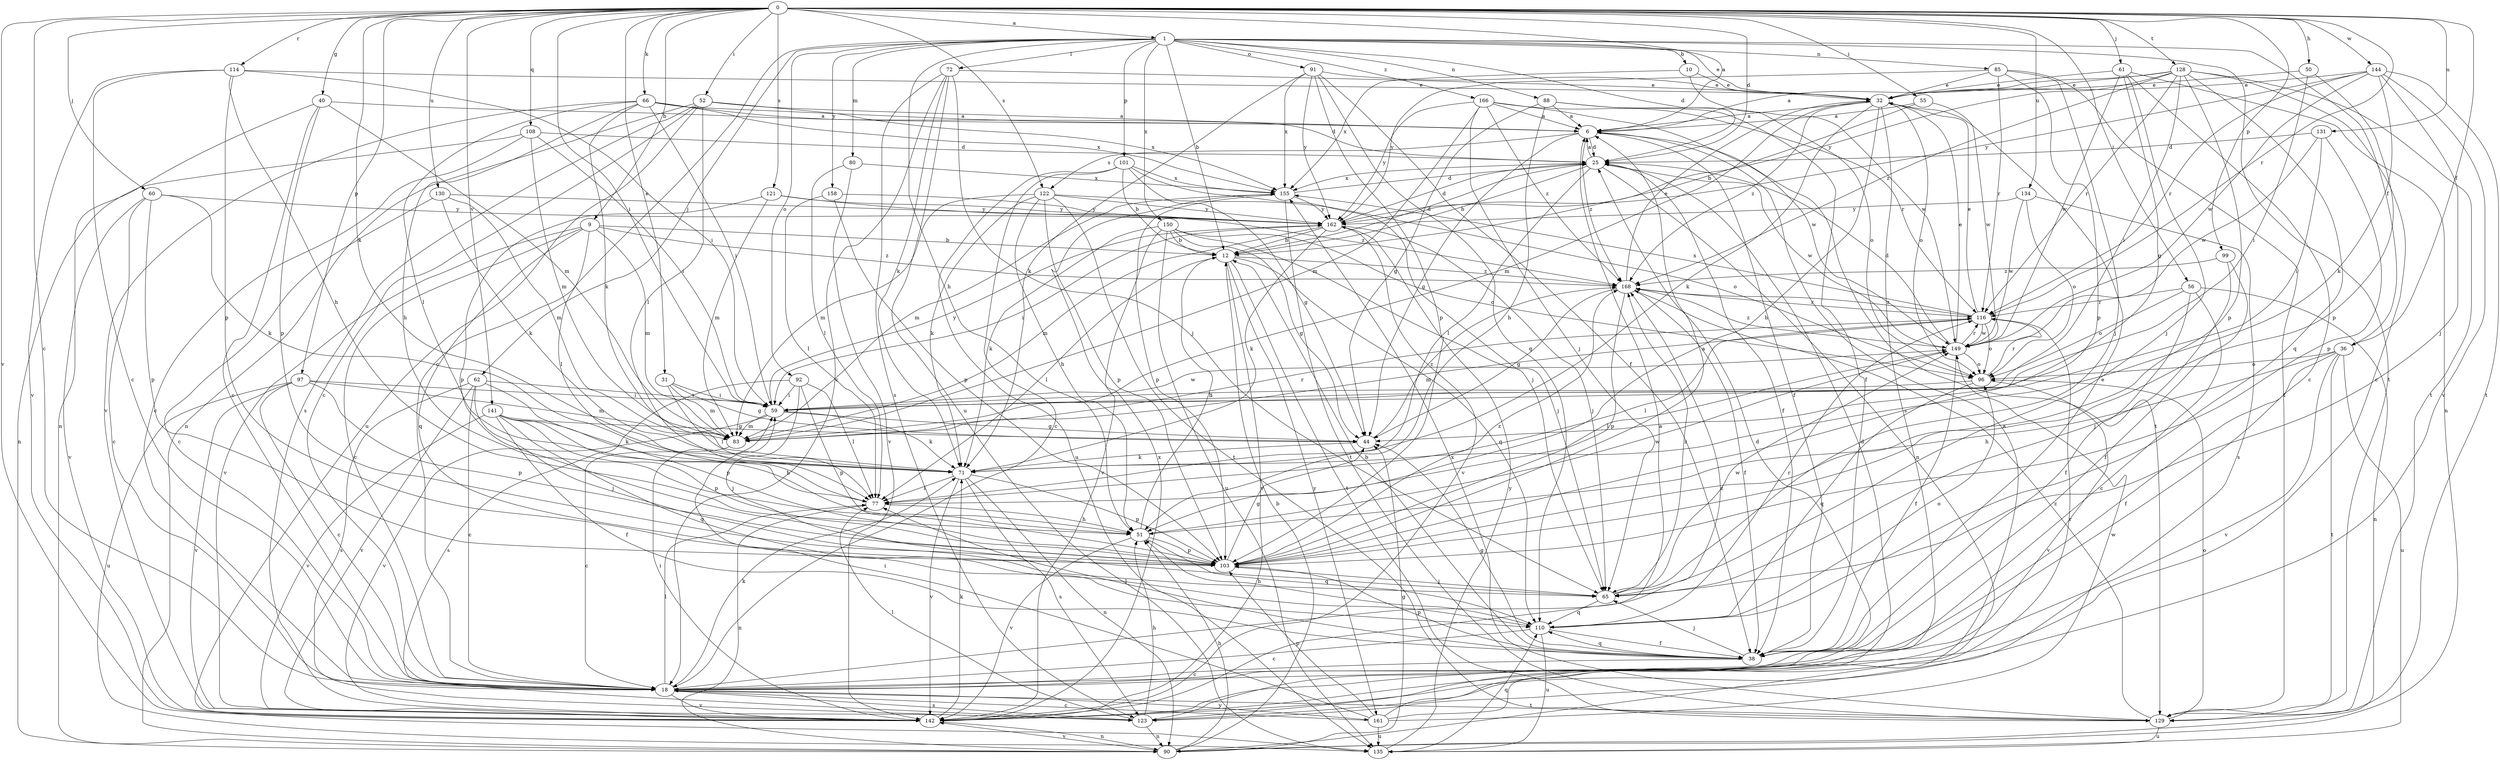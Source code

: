 strict digraph  {
0;
1;
6;
9;
10;
12;
18;
25;
31;
32;
36;
38;
40;
44;
50;
51;
52;
55;
56;
59;
60;
61;
62;
65;
66;
71;
72;
77;
80;
83;
85;
88;
90;
91;
92;
96;
97;
99;
101;
103;
108;
110;
114;
116;
121;
122;
123;
128;
129;
130;
131;
134;
135;
141;
142;
144;
149;
150;
155;
158;
161;
162;
166;
168;
0 -> 1  [label=a];
0 -> 6  [label=a];
0 -> 9  [label=b];
0 -> 18  [label=c];
0 -> 25  [label=d];
0 -> 31  [label=e];
0 -> 36  [label=f];
0 -> 40  [label=g];
0 -> 50  [label=h];
0 -> 52  [label=i];
0 -> 55  [label=i];
0 -> 56  [label=i];
0 -> 59  [label=i];
0 -> 60  [label=j];
0 -> 61  [label=j];
0 -> 66  [label=k];
0 -> 71  [label=k];
0 -> 97  [label=p];
0 -> 99  [label=p];
0 -> 108  [label=q];
0 -> 114  [label=r];
0 -> 116  [label=r];
0 -> 121  [label=s];
0 -> 122  [label=s];
0 -> 128  [label=t];
0 -> 130  [label=u];
0 -> 131  [label=u];
0 -> 134  [label=u];
0 -> 141  [label=v];
0 -> 142  [label=v];
0 -> 144  [label=w];
1 -> 10  [label=b];
1 -> 12  [label=b];
1 -> 18  [label=c];
1 -> 25  [label=d];
1 -> 32  [label=e];
1 -> 36  [label=f];
1 -> 51  [label=h];
1 -> 62  [label=j];
1 -> 72  [label=l];
1 -> 80  [label=m];
1 -> 85  [label=n];
1 -> 88  [label=n];
1 -> 91  [label=o];
1 -> 92  [label=o];
1 -> 101  [label=p];
1 -> 129  [label=t];
1 -> 150  [label=x];
1 -> 158  [label=y];
1 -> 166  [label=z];
6 -> 25  [label=d];
6 -> 38  [label=f];
6 -> 44  [label=g];
6 -> 122  [label=s];
6 -> 129  [label=t];
6 -> 168  [label=z];
9 -> 12  [label=b];
9 -> 18  [label=c];
9 -> 77  [label=l];
9 -> 83  [label=m];
9 -> 110  [label=q];
9 -> 142  [label=v];
9 -> 168  [label=z];
10 -> 32  [label=e];
10 -> 149  [label=w];
10 -> 155  [label=x];
12 -> 25  [label=d];
12 -> 77  [label=l];
12 -> 110  [label=q];
12 -> 129  [label=t];
12 -> 142  [label=v];
12 -> 161  [label=y];
12 -> 168  [label=z];
18 -> 71  [label=k];
18 -> 77  [label=l];
18 -> 123  [label=s];
18 -> 129  [label=t];
18 -> 142  [label=v];
18 -> 161  [label=y];
18 -> 168  [label=z];
25 -> 6  [label=a];
25 -> 12  [label=b];
25 -> 38  [label=f];
25 -> 77  [label=l];
25 -> 90  [label=n];
25 -> 149  [label=w];
25 -> 155  [label=x];
31 -> 44  [label=g];
31 -> 59  [label=i];
31 -> 77  [label=l];
31 -> 83  [label=m];
32 -> 6  [label=a];
32 -> 51  [label=h];
32 -> 71  [label=k];
32 -> 83  [label=m];
32 -> 96  [label=o];
32 -> 123  [label=s];
32 -> 168  [label=z];
36 -> 38  [label=f];
36 -> 51  [label=h];
36 -> 96  [label=o];
36 -> 129  [label=t];
36 -> 135  [label=u];
36 -> 142  [label=v];
38 -> 12  [label=b];
38 -> 18  [label=c];
38 -> 32  [label=e];
38 -> 44  [label=g];
38 -> 65  [label=j];
38 -> 77  [label=l];
38 -> 103  [label=p];
38 -> 110  [label=q];
40 -> 6  [label=a];
40 -> 18  [label=c];
40 -> 83  [label=m];
40 -> 90  [label=n];
40 -> 103  [label=p];
44 -> 71  [label=k];
44 -> 168  [label=z];
50 -> 32  [label=e];
50 -> 59  [label=i];
50 -> 103  [label=p];
51 -> 12  [label=b];
51 -> 103  [label=p];
51 -> 110  [label=q];
51 -> 142  [label=v];
51 -> 149  [label=w];
52 -> 6  [label=a];
52 -> 18  [label=c];
52 -> 77  [label=l];
52 -> 90  [label=n];
52 -> 123  [label=s];
52 -> 135  [label=u];
52 -> 155  [label=x];
55 -> 6  [label=a];
55 -> 12  [label=b];
55 -> 149  [label=w];
56 -> 18  [label=c];
56 -> 38  [label=f];
56 -> 90  [label=n];
56 -> 96  [label=o];
56 -> 116  [label=r];
59 -> 44  [label=g];
59 -> 71  [label=k];
59 -> 83  [label=m];
59 -> 142  [label=v];
59 -> 149  [label=w];
59 -> 162  [label=y];
60 -> 18  [label=c];
60 -> 71  [label=k];
60 -> 103  [label=p];
60 -> 142  [label=v];
60 -> 162  [label=y];
61 -> 18  [label=c];
61 -> 32  [label=e];
61 -> 44  [label=g];
61 -> 65  [label=j];
61 -> 90  [label=n];
61 -> 149  [label=w];
62 -> 18  [label=c];
62 -> 59  [label=i];
62 -> 65  [label=j];
62 -> 103  [label=p];
62 -> 123  [label=s];
62 -> 142  [label=v];
65 -> 110  [label=q];
65 -> 149  [label=w];
65 -> 168  [label=z];
66 -> 6  [label=a];
66 -> 25  [label=d];
66 -> 51  [label=h];
66 -> 59  [label=i];
66 -> 71  [label=k];
66 -> 77  [label=l];
66 -> 142  [label=v];
66 -> 155  [label=x];
71 -> 77  [label=l];
71 -> 90  [label=n];
71 -> 103  [label=p];
71 -> 123  [label=s];
71 -> 142  [label=v];
72 -> 18  [label=c];
72 -> 32  [label=e];
72 -> 65  [label=j];
72 -> 71  [label=k];
72 -> 123  [label=s];
72 -> 135  [label=u];
77 -> 51  [label=h];
77 -> 90  [label=n];
80 -> 77  [label=l];
80 -> 142  [label=v];
80 -> 155  [label=x];
83 -> 18  [label=c];
83 -> 116  [label=r];
85 -> 32  [label=e];
85 -> 65  [label=j];
85 -> 103  [label=p];
85 -> 116  [label=r];
85 -> 129  [label=t];
85 -> 162  [label=y];
88 -> 6  [label=a];
88 -> 38  [label=f];
88 -> 44  [label=g];
88 -> 51  [label=h];
88 -> 96  [label=o];
90 -> 12  [label=b];
90 -> 44  [label=g];
90 -> 51  [label=h];
90 -> 142  [label=v];
91 -> 32  [label=e];
91 -> 38  [label=f];
91 -> 71  [label=k];
91 -> 103  [label=p];
91 -> 110  [label=q];
91 -> 155  [label=x];
91 -> 162  [label=y];
92 -> 59  [label=i];
92 -> 65  [label=j];
92 -> 77  [label=l];
92 -> 103  [label=p];
92 -> 123  [label=s];
96 -> 59  [label=i];
96 -> 110  [label=q];
96 -> 116  [label=r];
96 -> 142  [label=v];
97 -> 18  [label=c];
97 -> 59  [label=i];
97 -> 83  [label=m];
97 -> 103  [label=p];
97 -> 135  [label=u];
97 -> 142  [label=v];
99 -> 38  [label=f];
99 -> 65  [label=j];
99 -> 168  [label=z];
101 -> 12  [label=b];
101 -> 18  [label=c];
101 -> 44  [label=g];
101 -> 65  [label=j];
101 -> 135  [label=u];
101 -> 155  [label=x];
103 -> 6  [label=a];
103 -> 44  [label=g];
103 -> 65  [label=j];
103 -> 168  [label=z];
108 -> 18  [label=c];
108 -> 25  [label=d];
108 -> 59  [label=i];
108 -> 83  [label=m];
108 -> 90  [label=n];
110 -> 18  [label=c];
110 -> 38  [label=f];
110 -> 51  [label=h];
110 -> 96  [label=o];
110 -> 116  [label=r];
110 -> 135  [label=u];
114 -> 18  [label=c];
114 -> 32  [label=e];
114 -> 51  [label=h];
114 -> 59  [label=i];
114 -> 103  [label=p];
114 -> 142  [label=v];
116 -> 32  [label=e];
116 -> 77  [label=l];
116 -> 83  [label=m];
116 -> 96  [label=o];
116 -> 149  [label=w];
116 -> 155  [label=x];
116 -> 168  [label=z];
121 -> 83  [label=m];
121 -> 103  [label=p];
121 -> 162  [label=y];
121 -> 168  [label=z];
122 -> 51  [label=h];
122 -> 71  [label=k];
122 -> 83  [label=m];
122 -> 96  [label=o];
122 -> 103  [label=p];
122 -> 129  [label=t];
122 -> 162  [label=y];
123 -> 25  [label=d];
123 -> 51  [label=h];
123 -> 77  [label=l];
123 -> 90  [label=n];
123 -> 116  [label=r];
128 -> 6  [label=a];
128 -> 18  [label=c];
128 -> 32  [label=e];
128 -> 59  [label=i];
128 -> 103  [label=p];
128 -> 110  [label=q];
128 -> 116  [label=r];
128 -> 129  [label=t];
128 -> 162  [label=y];
128 -> 168  [label=z];
129 -> 96  [label=o];
129 -> 135  [label=u];
129 -> 155  [label=x];
129 -> 168  [label=z];
130 -> 18  [label=c];
130 -> 71  [label=k];
130 -> 83  [label=m];
130 -> 162  [label=y];
131 -> 25  [label=d];
131 -> 59  [label=i];
131 -> 103  [label=p];
131 -> 149  [label=w];
134 -> 96  [label=o];
134 -> 123  [label=s];
134 -> 149  [label=w];
134 -> 162  [label=y];
135 -> 110  [label=q];
135 -> 162  [label=y];
141 -> 38  [label=f];
141 -> 44  [label=g];
141 -> 51  [label=h];
141 -> 71  [label=k];
141 -> 103  [label=p];
141 -> 110  [label=q];
141 -> 142  [label=v];
142 -> 6  [label=a];
142 -> 59  [label=i];
142 -> 71  [label=k];
142 -> 90  [label=n];
142 -> 155  [label=x];
144 -> 32  [label=e];
144 -> 65  [label=j];
144 -> 71  [label=k];
144 -> 116  [label=r];
144 -> 129  [label=t];
144 -> 142  [label=v];
144 -> 149  [label=w];
144 -> 162  [label=y];
149 -> 25  [label=d];
149 -> 32  [label=e];
149 -> 38  [label=f];
149 -> 77  [label=l];
149 -> 96  [label=o];
149 -> 116  [label=r];
149 -> 168  [label=z];
150 -> 12  [label=b];
150 -> 44  [label=g];
150 -> 65  [label=j];
150 -> 71  [label=k];
150 -> 96  [label=o];
150 -> 135  [label=u];
150 -> 142  [label=v];
155 -> 25  [label=d];
155 -> 83  [label=m];
155 -> 103  [label=p];
155 -> 129  [label=t];
155 -> 162  [label=y];
158 -> 77  [label=l];
158 -> 103  [label=p];
158 -> 162  [label=y];
161 -> 6  [label=a];
161 -> 18  [label=c];
161 -> 25  [label=d];
161 -> 59  [label=i];
161 -> 103  [label=p];
161 -> 135  [label=u];
161 -> 149  [label=w];
162 -> 12  [label=b];
162 -> 25  [label=d];
162 -> 59  [label=i];
162 -> 65  [label=j];
162 -> 71  [label=k];
162 -> 83  [label=m];
162 -> 142  [label=v];
166 -> 6  [label=a];
166 -> 65  [label=j];
166 -> 83  [label=m];
166 -> 116  [label=r];
166 -> 149  [label=w];
166 -> 162  [label=y];
166 -> 168  [label=z];
168 -> 32  [label=e];
168 -> 38  [label=f];
168 -> 44  [label=g];
168 -> 103  [label=p];
168 -> 116  [label=r];
}
